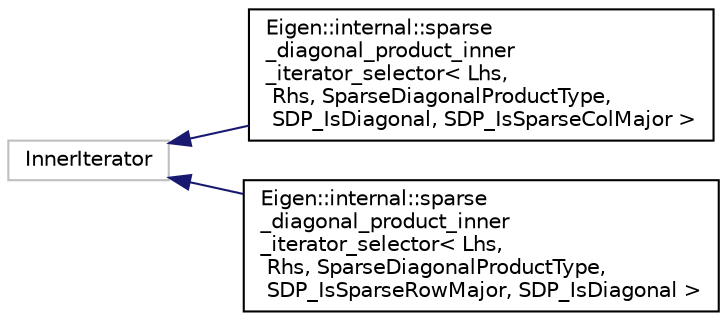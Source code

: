 digraph "Graphical Class Hierarchy"
{
  edge [fontname="Helvetica",fontsize="10",labelfontname="Helvetica",labelfontsize="10"];
  node [fontname="Helvetica",fontsize="10",shape=record];
  rankdir="LR";
  Node1 [label="InnerIterator",height=0.2,width=0.4,color="grey75", fillcolor="white", style="filled"];
  Node1 -> Node2 [dir="back",color="midnightblue",fontsize="10",style="solid",fontname="Helvetica"];
  Node2 [label="Eigen::internal::sparse\l_diagonal_product_inner\l_iterator_selector\< Lhs,\l Rhs, SparseDiagonalProductType,\l SDP_IsDiagonal, SDP_IsSparseColMajor \>",height=0.2,width=0.4,color="black", fillcolor="white", style="filled",URL="$class_eigen_1_1internal_1_1sparse__diagonal__product__inner__iterator__selector_3_01_lhs_00_01_rfaf0ce7003f5950b3b37a2173e7d59ff.html"];
  Node1 -> Node3 [dir="back",color="midnightblue",fontsize="10",style="solid",fontname="Helvetica"];
  Node3 [label="Eigen::internal::sparse\l_diagonal_product_inner\l_iterator_selector\< Lhs,\l Rhs, SparseDiagonalProductType,\l SDP_IsSparseRowMajor, SDP_IsDiagonal \>",height=0.2,width=0.4,color="black", fillcolor="white", style="filled",URL="$class_eigen_1_1internal_1_1sparse__diagonal__product__inner__iterator__selector_3_01_lhs_00_01_r520cf7aa188b9634f99f18e353be8a30.html"];
}
